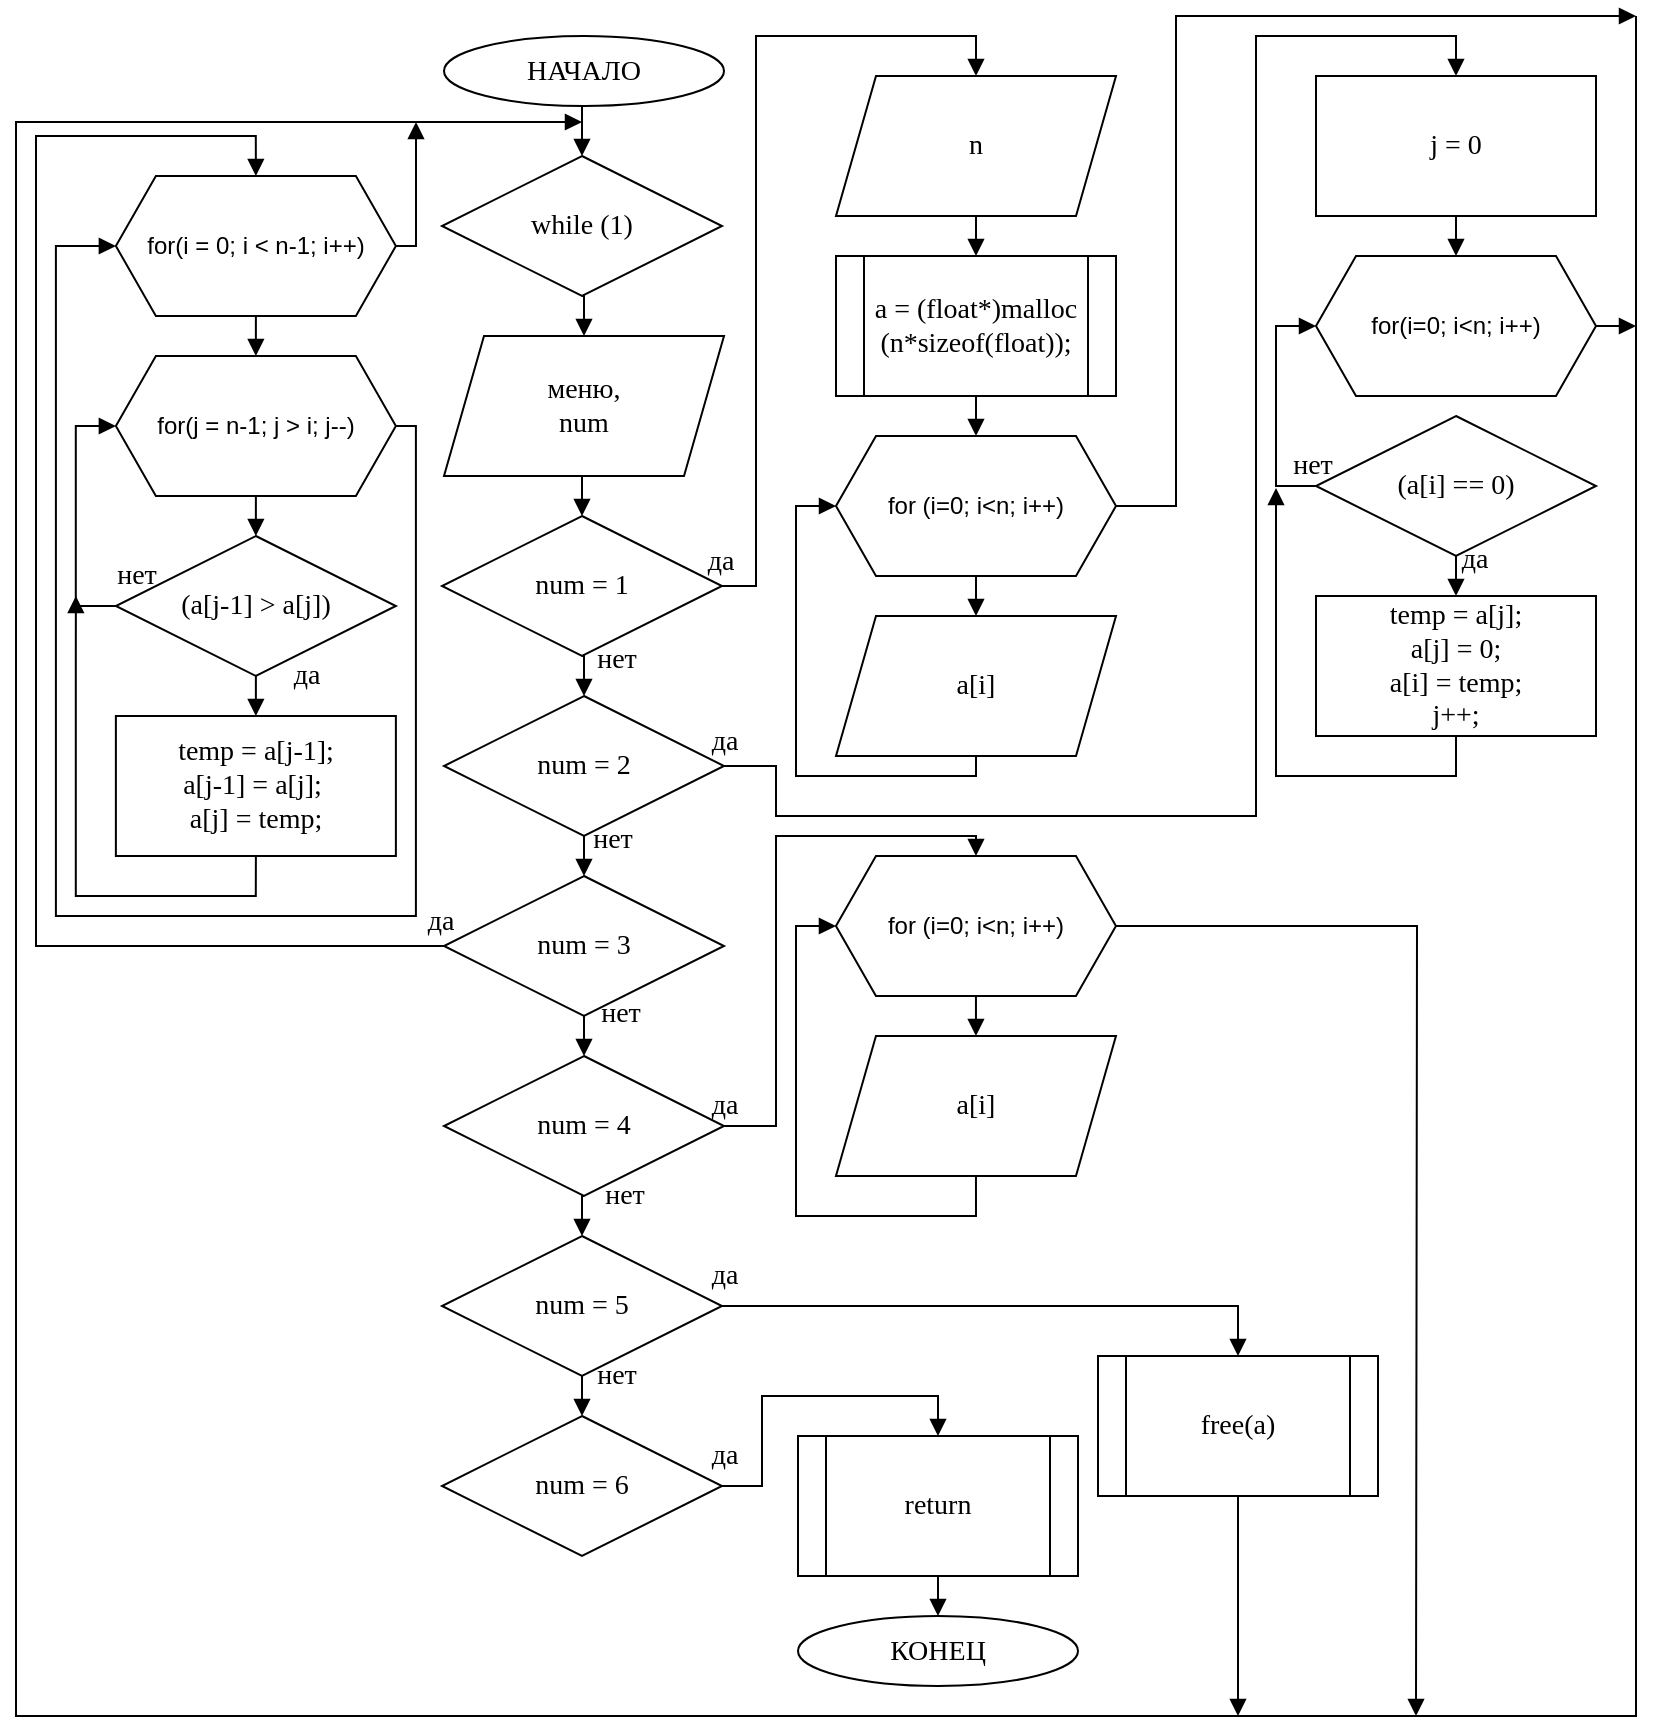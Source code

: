 <mxfile version="13.9.9" type="device"><diagram id="eKb-sfznicPIftsycDHz" name="Страница 1"><mxGraphModel dx="2176" dy="1760" grid="1" gridSize="10" guides="1" tooltips="1" connect="1" arrows="1" fold="1" page="1" pageScale="1" pageWidth="827" pageHeight="1169" math="0" shadow="0"><root><mxCell id="0"/><mxCell id="1" parent="0"/><mxCell id="_fW_rDlcgqldSm4B1Lbh-3" style="edgeStyle=orthogonalEdgeStyle;rounded=0;orthogonalLoop=1;jettySize=auto;html=1;exitX=0.5;exitY=1;exitDx=0;exitDy=0;entryX=0.5;entryY=0;entryDx=0;entryDy=0;endArrow=block;endFill=1;" parent="1" source="_fW_rDlcgqldSm4B1Lbh-1" target="_fW_rDlcgqldSm4B1Lbh-2" edge="1"><mxGeometry relative="1" as="geometry"/></mxCell><mxCell id="_fW_rDlcgqldSm4B1Lbh-1" value="НАЧАЛО" style="ellipse;whiteSpace=wrap;html=1;fontSize=14;fontFamily=Times New Roman;labelBorderColor=none;strokeWidth=1;" parent="1" vertex="1"><mxGeometry x="223" y="20" width="140" height="35" as="geometry"/></mxCell><mxCell id="_fW_rDlcgqldSm4B1Lbh-5" style="edgeStyle=orthogonalEdgeStyle;rounded=0;orthogonalLoop=1;jettySize=auto;html=1;exitX=0.5;exitY=1;exitDx=0;exitDy=0;entryX=0.5;entryY=0;entryDx=0;entryDy=0;endArrow=block;endFill=1;" parent="1" source="_fW_rDlcgqldSm4B1Lbh-2" target="_fW_rDlcgqldSm4B1Lbh-4" edge="1"><mxGeometry relative="1" as="geometry"/></mxCell><mxCell id="_fW_rDlcgqldSm4B1Lbh-2" value="while (1)" style="rhombus;whiteSpace=wrap;html=1;strokeWidth=1;fontFamily=Times New Roman;fontSize=14;" parent="1" vertex="1"><mxGeometry x="222" y="80" width="140" height="70" as="geometry"/></mxCell><mxCell id="_fW_rDlcgqldSm4B1Lbh-7" style="edgeStyle=orthogonalEdgeStyle;rounded=0;orthogonalLoop=1;jettySize=auto;html=1;exitX=0.5;exitY=1;exitDx=0;exitDy=0;entryX=0.5;entryY=0;entryDx=0;entryDy=0;endArrow=block;endFill=1;" parent="1" source="_fW_rDlcgqldSm4B1Lbh-4" target="_fW_rDlcgqldSm4B1Lbh-6" edge="1"><mxGeometry relative="1" as="geometry"/></mxCell><mxCell id="_fW_rDlcgqldSm4B1Lbh-4" value="меню,&lt;br&gt;num" style="shape=parallelogram;perimeter=parallelogramPerimeter;whiteSpace=wrap;html=1;fixedSize=1;strokeWidth=1;fontFamily=Times New Roman;fontSize=14;" parent="1" vertex="1"><mxGeometry x="223" y="170" width="140" height="70" as="geometry"/></mxCell><mxCell id="_fW_rDlcgqldSm4B1Lbh-15" style="edgeStyle=orthogonalEdgeStyle;rounded=0;orthogonalLoop=1;jettySize=auto;html=1;exitX=0.5;exitY=1;exitDx=0;exitDy=0;entryX=0.5;entryY=0;entryDx=0;entryDy=0;endArrow=block;endFill=1;" parent="1" source="_fW_rDlcgqldSm4B1Lbh-6" target="_fW_rDlcgqldSm4B1Lbh-8" edge="1"><mxGeometry relative="1" as="geometry"/></mxCell><mxCell id="_fW_rDlcgqldSm4B1Lbh-24" style="edgeStyle=orthogonalEdgeStyle;rounded=0;orthogonalLoop=1;jettySize=auto;html=1;exitX=1;exitY=0.5;exitDx=0;exitDy=0;entryX=0.5;entryY=0;entryDx=0;entryDy=0;endArrow=block;endFill=1;" parent="1" source="_fW_rDlcgqldSm4B1Lbh-6" target="_fW_rDlcgqldSm4B1Lbh-32" edge="1"><mxGeometry relative="1" as="geometry"><mxPoint x="379.0" y="295.0" as="targetPoint"/><Array as="points"><mxPoint x="379" y="295"/><mxPoint x="379" y="20"/><mxPoint x="489" y="20"/></Array></mxGeometry></mxCell><mxCell id="_fW_rDlcgqldSm4B1Lbh-6" value="&lt;span&gt;num = 1&lt;/span&gt;" style="rhombus;whiteSpace=wrap;html=1;strokeWidth=1;fontFamily=Times New Roman;fontSize=14;" parent="1" vertex="1"><mxGeometry x="222" y="260" width="140" height="70" as="geometry"/></mxCell><mxCell id="_fW_rDlcgqldSm4B1Lbh-19" style="edgeStyle=orthogonalEdgeStyle;rounded=0;orthogonalLoop=1;jettySize=auto;html=1;exitX=0.5;exitY=1;exitDx=0;exitDy=0;entryX=0.5;entryY=0;entryDx=0;entryDy=0;endArrow=block;endFill=1;" parent="1" source="_fW_rDlcgqldSm4B1Lbh-8" target="_fW_rDlcgqldSm4B1Lbh-9" edge="1"><mxGeometry relative="1" as="geometry"/></mxCell><mxCell id="_fW_rDlcgqldSm4B1Lbh-25" style="edgeStyle=orthogonalEdgeStyle;rounded=0;orthogonalLoop=1;jettySize=auto;html=1;exitX=1;exitY=0.5;exitDx=0;exitDy=0;endArrow=block;endFill=1;entryX=0.5;entryY=0;entryDx=0;entryDy=0;" parent="1" source="_fW_rDlcgqldSm4B1Lbh-8" target="_fW_rDlcgqldSm4B1Lbh-42" edge="1"><mxGeometry relative="1" as="geometry"><mxPoint x="379" y="385.412" as="targetPoint"/><Array as="points"><mxPoint x="389" y="385"/><mxPoint x="389" y="410"/><mxPoint x="629" y="410"/><mxPoint x="629" y="20"/><mxPoint x="729" y="20"/></Array></mxGeometry></mxCell><mxCell id="_fW_rDlcgqldSm4B1Lbh-8" value="&lt;span&gt;num = 2&lt;/span&gt;" style="rhombus;whiteSpace=wrap;html=1;strokeWidth=1;fontFamily=Times New Roman;fontSize=14;" parent="1" vertex="1"><mxGeometry x="223" y="350" width="140" height="70" as="geometry"/></mxCell><mxCell id="_fW_rDlcgqldSm4B1Lbh-26" style="edgeStyle=orthogonalEdgeStyle;rounded=0;orthogonalLoop=1;jettySize=auto;html=1;exitX=0.5;exitY=1;exitDx=0;exitDy=0;entryX=0.5;entryY=0;entryDx=0;entryDy=0;endArrow=block;endFill=1;" parent="1" source="_fW_rDlcgqldSm4B1Lbh-9" target="_fW_rDlcgqldSm4B1Lbh-10" edge="1"><mxGeometry relative="1" as="geometry"/></mxCell><mxCell id="_fW_rDlcgqldSm4B1Lbh-79" style="edgeStyle=orthogonalEdgeStyle;rounded=0;orthogonalLoop=1;jettySize=auto;html=1;exitX=0;exitY=0.5;exitDx=0;exitDy=0;entryX=0.5;entryY=0;entryDx=0;entryDy=0;endArrow=block;endFill=1;" parent="1" target="_fW_rDlcgqldSm4B1Lbh-53" edge="1"><mxGeometry relative="1" as="geometry"><mxPoint x="253" y="475" as="sourcePoint"/><Array as="points"><mxPoint x="19" y="475"/><mxPoint x="19" y="70"/><mxPoint x="129" y="70"/></Array></mxGeometry></mxCell><mxCell id="_fW_rDlcgqldSm4B1Lbh-9" value="&lt;span&gt;num = 3&lt;/span&gt;" style="rhombus;whiteSpace=wrap;html=1;strokeWidth=1;fontFamily=Times New Roman;fontSize=14;" parent="1" vertex="1"><mxGeometry x="223" y="440" width="140" height="70" as="geometry"/></mxCell><mxCell id="_fW_rDlcgqldSm4B1Lbh-27" style="edgeStyle=orthogonalEdgeStyle;rounded=0;orthogonalLoop=1;jettySize=auto;html=1;exitX=0.5;exitY=1;exitDx=0;exitDy=0;entryX=0.5;entryY=0;entryDx=0;entryDy=0;endArrow=block;endFill=1;" parent="1" source="_fW_rDlcgqldSm4B1Lbh-10" target="_fW_rDlcgqldSm4B1Lbh-11" edge="1"><mxGeometry relative="1" as="geometry"/></mxCell><mxCell id="_fW_rDlcgqldSm4B1Lbh-83" style="edgeStyle=orthogonalEdgeStyle;rounded=0;orthogonalLoop=1;jettySize=auto;html=1;exitX=1;exitY=0.5;exitDx=0;exitDy=0;endArrow=block;endFill=1;entryX=0.5;entryY=0;entryDx=0;entryDy=0;" parent="1" source="_fW_rDlcgqldSm4B1Lbh-10" target="_fW_rDlcgqldSm4B1Lbh-66" edge="1"><mxGeometry relative="1" as="geometry"><mxPoint x="429" y="420" as="targetPoint"/><Array as="points"><mxPoint x="389" y="565"/><mxPoint x="389" y="420"/><mxPoint x="489" y="420"/></Array></mxGeometry></mxCell><mxCell id="_fW_rDlcgqldSm4B1Lbh-10" value="&lt;span&gt;num = 4&lt;/span&gt;" style="rhombus;whiteSpace=wrap;html=1;strokeWidth=1;fontFamily=Times New Roman;fontSize=14;" parent="1" vertex="1"><mxGeometry x="223" y="530" width="140" height="70" as="geometry"/></mxCell><mxCell id="_fW_rDlcgqldSm4B1Lbh-28" style="edgeStyle=orthogonalEdgeStyle;rounded=0;orthogonalLoop=1;jettySize=auto;html=1;exitX=0.5;exitY=1;exitDx=0;exitDy=0;entryX=0.5;entryY=0;entryDx=0;entryDy=0;endArrow=block;endFill=1;" parent="1" source="_fW_rDlcgqldSm4B1Lbh-11" target="_fW_rDlcgqldSm4B1Lbh-12" edge="1"><mxGeometry relative="1" as="geometry"/></mxCell><mxCell id="_fW_rDlcgqldSm4B1Lbh-85" style="edgeStyle=orthogonalEdgeStyle;rounded=0;orthogonalLoop=1;jettySize=auto;html=1;exitX=1;exitY=0.5;exitDx=0;exitDy=0;entryX=0.5;entryY=0;entryDx=0;entryDy=0;endArrow=block;endFill=1;" parent="1" source="_fW_rDlcgqldSm4B1Lbh-11" target="_fW_rDlcgqldSm4B1Lbh-71" edge="1"><mxGeometry relative="1" as="geometry"/></mxCell><mxCell id="_fW_rDlcgqldSm4B1Lbh-11" value="&lt;span&gt;num = 5&lt;/span&gt;" style="rhombus;whiteSpace=wrap;html=1;strokeWidth=1;fontFamily=Times New Roman;fontSize=14;" parent="1" vertex="1"><mxGeometry x="222" y="620" width="140" height="70" as="geometry"/></mxCell><mxCell id="_fW_rDlcgqldSm4B1Lbh-91" style="edgeStyle=orthogonalEdgeStyle;rounded=0;orthogonalLoop=1;jettySize=auto;html=1;exitX=1;exitY=0.5;exitDx=0;exitDy=0;entryX=0.5;entryY=0;entryDx=0;entryDy=0;endArrow=block;endFill=1;" parent="1" source="_fW_rDlcgqldSm4B1Lbh-12" target="_fW_rDlcgqldSm4B1Lbh-90" edge="1"><mxGeometry relative="1" as="geometry"/></mxCell><mxCell id="_fW_rDlcgqldSm4B1Lbh-12" value="&lt;span&gt;num = 6&lt;/span&gt;" style="rhombus;whiteSpace=wrap;html=1;strokeWidth=1;fontFamily=Times New Roman;fontSize=14;" parent="1" vertex="1"><mxGeometry x="222" y="710" width="140" height="70" as="geometry"/></mxCell><mxCell id="_fW_rDlcgqldSm4B1Lbh-29" style="edgeStyle=orthogonalEdgeStyle;rounded=0;orthogonalLoop=1;jettySize=auto;html=1;endArrow=block;endFill=1;" parent="1" edge="1"><mxGeometry relative="1" as="geometry"><mxPoint x="292" y="63" as="targetPoint"/><mxPoint x="819" y="10" as="sourcePoint"/><Array as="points"><mxPoint x="819" y="860"/><mxPoint x="9" y="860"/><mxPoint x="9" y="63"/></Array></mxGeometry></mxCell><mxCell id="_fW_rDlcgqldSm4B1Lbh-34" style="edgeStyle=orthogonalEdgeStyle;rounded=0;orthogonalLoop=1;jettySize=auto;html=1;exitX=0.5;exitY=1;exitDx=0;exitDy=0;entryX=0.5;entryY=0;entryDx=0;entryDy=0;endArrow=block;endFill=1;" parent="1" target="_fW_rDlcgqldSm4B1Lbh-33" edge="1"><mxGeometry relative="1" as="geometry"><mxPoint x="489" y="200" as="sourcePoint"/></mxGeometry></mxCell><mxCell id="_fW_rDlcgqldSm4B1Lbh-73" style="edgeStyle=orthogonalEdgeStyle;rounded=0;orthogonalLoop=1;jettySize=auto;html=1;exitX=0.5;exitY=1;exitDx=0;exitDy=0;entryX=0.5;entryY=0;entryDx=0;entryDy=0;endArrow=block;endFill=1;" parent="1" source="_fW_rDlcgqldSm4B1Lbh-32" target="_fW_rDlcgqldSm4B1Lbh-72" edge="1"><mxGeometry relative="1" as="geometry"/></mxCell><mxCell id="_fW_rDlcgqldSm4B1Lbh-32" value="n" style="shape=parallelogram;perimeter=parallelogramPerimeter;whiteSpace=wrap;html=1;fixedSize=1;strokeWidth=1;fontFamily=Times New Roman;fontSize=14;" parent="1" vertex="1"><mxGeometry x="419" y="40" width="140" height="70" as="geometry"/></mxCell><mxCell id="_fW_rDlcgqldSm4B1Lbh-36" style="edgeStyle=orthogonalEdgeStyle;rounded=0;orthogonalLoop=1;jettySize=auto;html=1;exitX=0.5;exitY=1;exitDx=0;exitDy=0;entryX=0.5;entryY=0;entryDx=0;entryDy=0;endArrow=block;endFill=1;" parent="1" source="_fW_rDlcgqldSm4B1Lbh-33" target="_fW_rDlcgqldSm4B1Lbh-35" edge="1"><mxGeometry relative="1" as="geometry"/></mxCell><mxCell id="_fW_rDlcgqldSm4B1Lbh-74" style="edgeStyle=orthogonalEdgeStyle;rounded=0;orthogonalLoop=1;jettySize=auto;html=1;exitX=1;exitY=0.5;exitDx=0;exitDy=0;endArrow=block;endFill=1;" parent="1" source="_fW_rDlcgqldSm4B1Lbh-33" edge="1"><mxGeometry relative="1" as="geometry"><mxPoint x="819" y="10" as="targetPoint"/><Array as="points"><mxPoint x="589" y="255"/><mxPoint x="589" y="10"/></Array></mxGeometry></mxCell><mxCell id="_fW_rDlcgqldSm4B1Lbh-33" value="for (i=0; i&amp;lt;n; i++)" style="shape=hexagon;perimeter=hexagonPerimeter2;whiteSpace=wrap;html=1;fixedSize=1;" parent="1" vertex="1"><mxGeometry x="419" y="220.0" width="140" height="70" as="geometry"/></mxCell><mxCell id="_fW_rDlcgqldSm4B1Lbh-37" style="edgeStyle=orthogonalEdgeStyle;rounded=0;orthogonalLoop=1;jettySize=auto;html=1;exitX=0.5;exitY=1;exitDx=0;exitDy=0;entryX=0;entryY=0.5;entryDx=0;entryDy=0;endArrow=block;endFill=1;" parent="1" source="_fW_rDlcgqldSm4B1Lbh-35" target="_fW_rDlcgqldSm4B1Lbh-33" edge="1"><mxGeometry relative="1" as="geometry"><Array as="points"><mxPoint x="489" y="390"/><mxPoint x="399" y="390"/><mxPoint x="399" y="255"/></Array></mxGeometry></mxCell><mxCell id="_fW_rDlcgqldSm4B1Lbh-35" value="a[i]" style="shape=parallelogram;perimeter=parallelogramPerimeter;whiteSpace=wrap;html=1;fixedSize=1;strokeWidth=1;fontFamily=Times New Roman;fontSize=14;" parent="1" vertex="1"><mxGeometry x="419" y="310" width="140" height="70" as="geometry"/></mxCell><mxCell id="_fW_rDlcgqldSm4B1Lbh-44" style="edgeStyle=orthogonalEdgeStyle;rounded=0;orthogonalLoop=1;jettySize=auto;html=1;exitX=0.5;exitY=1;exitDx=0;exitDy=0;entryX=0.5;entryY=0;entryDx=0;entryDy=0;endArrow=block;endFill=1;" parent="1" source="_fW_rDlcgqldSm4B1Lbh-42" target="_fW_rDlcgqldSm4B1Lbh-43" edge="1"><mxGeometry relative="1" as="geometry"/></mxCell><mxCell id="_fW_rDlcgqldSm4B1Lbh-42" value="j = 0" style="rounded=0;whiteSpace=wrap;html=1;strokeWidth=1;fontFamily=Times New Roman;fontSize=14;" parent="1" vertex="1"><mxGeometry x="659" y="40" width="140" height="70" as="geometry"/></mxCell><mxCell id="_fW_rDlcgqldSm4B1Lbh-52" style="edgeStyle=orthogonalEdgeStyle;rounded=0;orthogonalLoop=1;jettySize=auto;html=1;exitX=1;exitY=0.5;exitDx=0;exitDy=0;endArrow=block;endFill=1;" parent="1" source="_fW_rDlcgqldSm4B1Lbh-43" edge="1"><mxGeometry relative="1" as="geometry"><mxPoint x="819" y="165" as="targetPoint"/></mxGeometry></mxCell><mxCell id="_fW_rDlcgqldSm4B1Lbh-43" value="for(i=0; i&amp;lt;n; i++)" style="shape=hexagon;perimeter=hexagonPerimeter2;whiteSpace=wrap;html=1;fixedSize=1;" parent="1" vertex="1"><mxGeometry x="659" y="130.0" width="140" height="70" as="geometry"/></mxCell><mxCell id="_fW_rDlcgqldSm4B1Lbh-47" style="edgeStyle=orthogonalEdgeStyle;rounded=0;orthogonalLoop=1;jettySize=auto;html=1;exitX=0.5;exitY=1;exitDx=0;exitDy=0;entryX=0.5;entryY=0;entryDx=0;entryDy=0;endArrow=block;endFill=1;" parent="1" source="_fW_rDlcgqldSm4B1Lbh-45" target="_fW_rDlcgqldSm4B1Lbh-46" edge="1"><mxGeometry relative="1" as="geometry"/></mxCell><mxCell id="_fW_rDlcgqldSm4B1Lbh-49" style="edgeStyle=orthogonalEdgeStyle;rounded=0;orthogonalLoop=1;jettySize=auto;html=1;exitX=0;exitY=0.5;exitDx=0;exitDy=0;entryX=0;entryY=0.5;entryDx=0;entryDy=0;endArrow=block;endFill=1;" parent="1" source="_fW_rDlcgqldSm4B1Lbh-45" target="_fW_rDlcgqldSm4B1Lbh-43" edge="1"><mxGeometry relative="1" as="geometry"/></mxCell><mxCell id="_fW_rDlcgqldSm4B1Lbh-45" value="(a[i] == 0)" style="rhombus;whiteSpace=wrap;html=1;strokeWidth=1;fontFamily=Times New Roman;fontSize=14;" parent="1" vertex="1"><mxGeometry x="659" y="210" width="140" height="70" as="geometry"/></mxCell><mxCell id="_fW_rDlcgqldSm4B1Lbh-51" style="edgeStyle=orthogonalEdgeStyle;rounded=0;orthogonalLoop=1;jettySize=auto;html=1;exitX=0.5;exitY=1;exitDx=0;exitDy=0;endArrow=block;endFill=1;" parent="1" source="_fW_rDlcgqldSm4B1Lbh-46" edge="1"><mxGeometry relative="1" as="geometry"><mxPoint x="639" y="246" as="targetPoint"/></mxGeometry></mxCell><mxCell id="_fW_rDlcgqldSm4B1Lbh-46" value="&lt;div&gt;&lt;span&gt;&#9;&#9;&#9;&#9;&#9;&#9;&lt;/span&gt;temp = a[j];&lt;/div&gt;&lt;div&gt;&lt;span&gt;&#9;&#9;&#9;&#9;&#9;&#9;&lt;/span&gt;a[j] = 0;&lt;/div&gt;&lt;div&gt;&lt;span&gt;&#9;&#9;&#9;&#9;&#9;&#9;&lt;/span&gt;a[i] = temp;&lt;/div&gt;&lt;div&gt;&lt;span&gt;&#9;&#9;&#9;&#9;&#9;&#9;&lt;/span&gt;j++;&lt;/div&gt;" style="rounded=0;whiteSpace=wrap;html=1;strokeWidth=1;fontFamily=Times New Roman;fontSize=14;" parent="1" vertex="1"><mxGeometry x="659" y="300" width="140" height="70" as="geometry"/></mxCell><mxCell id="_fW_rDlcgqldSm4B1Lbh-48" value="да" style="text;html=1;align=center;verticalAlign=middle;resizable=0;points=[];autosize=1;fontSize=14;fontFamily=Times New Roman;" parent="1" vertex="1"><mxGeometry x="723" y="272" width="30" height="20" as="geometry"/></mxCell><mxCell id="_fW_rDlcgqldSm4B1Lbh-50" value="нет" style="text;html=1;align=center;verticalAlign=middle;resizable=0;points=[];autosize=1;fontSize=14;fontFamily=Times New Roman;" parent="1" vertex="1"><mxGeometry x="637" y="225" width="40" height="20" as="geometry"/></mxCell><mxCell id="_fW_rDlcgqldSm4B1Lbh-55" style="edgeStyle=orthogonalEdgeStyle;rounded=0;orthogonalLoop=1;jettySize=auto;html=1;exitX=0.5;exitY=1;exitDx=0;exitDy=0;entryX=0.5;entryY=0;entryDx=0;entryDy=0;endArrow=block;endFill=1;" parent="1" source="_fW_rDlcgqldSm4B1Lbh-53" target="_fW_rDlcgqldSm4B1Lbh-54" edge="1"><mxGeometry relative="1" as="geometry"/></mxCell><mxCell id="_fW_rDlcgqldSm4B1Lbh-82" style="edgeStyle=orthogonalEdgeStyle;rounded=0;orthogonalLoop=1;jettySize=auto;html=1;exitX=1;exitY=0.5;exitDx=0;exitDy=0;endArrow=block;endFill=1;" parent="1" source="_fW_rDlcgqldSm4B1Lbh-53" edge="1"><mxGeometry relative="1" as="geometry"><mxPoint x="209" y="63" as="targetPoint"/><Array as="points"><mxPoint x="209" y="125"/><mxPoint x="209" y="64"/></Array></mxGeometry></mxCell><mxCell id="_fW_rDlcgqldSm4B1Lbh-53" value="for(i = 0; i &amp;lt; n-1; i++)" style="shape=hexagon;perimeter=hexagonPerimeter2;whiteSpace=wrap;html=1;fixedSize=1;" parent="1" vertex="1"><mxGeometry x="58.94" y="90.0" width="140" height="70" as="geometry"/></mxCell><mxCell id="_fW_rDlcgqldSm4B1Lbh-57" style="edgeStyle=orthogonalEdgeStyle;rounded=0;orthogonalLoop=1;jettySize=auto;html=1;exitX=0.5;exitY=1;exitDx=0;exitDy=0;entryX=0.5;entryY=0;entryDx=0;entryDy=0;endArrow=block;endFill=1;" parent="1" source="_fW_rDlcgqldSm4B1Lbh-54" target="_fW_rDlcgqldSm4B1Lbh-56" edge="1"><mxGeometry relative="1" as="geometry"/></mxCell><mxCell id="_fW_rDlcgqldSm4B1Lbh-64" style="edgeStyle=orthogonalEdgeStyle;rounded=0;orthogonalLoop=1;jettySize=auto;html=1;exitX=1;exitY=0.5;exitDx=0;exitDy=0;endArrow=block;endFill=1;entryX=0;entryY=0.5;entryDx=0;entryDy=0;" parent="1" source="_fW_rDlcgqldSm4B1Lbh-54" target="_fW_rDlcgqldSm4B1Lbh-53" edge="1"><mxGeometry relative="1" as="geometry"><mxPoint x="-71.06" y="330" as="targetPoint"/><Array as="points"><mxPoint x="208.94" y="215"/><mxPoint x="208.94" y="460"/><mxPoint x="28.94" y="460"/><mxPoint x="28.94" y="125"/></Array></mxGeometry></mxCell><mxCell id="_fW_rDlcgqldSm4B1Lbh-54" value="for(j = n-1; j &amp;gt; i; j--)" style="shape=hexagon;perimeter=hexagonPerimeter2;whiteSpace=wrap;html=1;fixedSize=1;" parent="1" vertex="1"><mxGeometry x="58.94" y="180.0" width="140" height="70" as="geometry"/></mxCell><mxCell id="_fW_rDlcgqldSm4B1Lbh-59" style="edgeStyle=orthogonalEdgeStyle;rounded=0;orthogonalLoop=1;jettySize=auto;html=1;exitX=0.5;exitY=1;exitDx=0;exitDy=0;entryX=0.5;entryY=0;entryDx=0;entryDy=0;endArrow=block;endFill=1;" parent="1" source="_fW_rDlcgqldSm4B1Lbh-56" target="_fW_rDlcgqldSm4B1Lbh-58" edge="1"><mxGeometry relative="1" as="geometry"/></mxCell><mxCell id="_fW_rDlcgqldSm4B1Lbh-61" style="edgeStyle=orthogonalEdgeStyle;rounded=0;orthogonalLoop=1;jettySize=auto;html=1;exitX=0;exitY=0.5;exitDx=0;exitDy=0;entryX=0;entryY=0.5;entryDx=0;entryDy=0;endArrow=block;endFill=1;" parent="1" source="_fW_rDlcgqldSm4B1Lbh-56" target="_fW_rDlcgqldSm4B1Lbh-54" edge="1"><mxGeometry relative="1" as="geometry"/></mxCell><mxCell id="_fW_rDlcgqldSm4B1Lbh-56" value="(a[j-1] &amp;gt; a[j])" style="rhombus;whiteSpace=wrap;html=1;strokeWidth=1;fontFamily=Times New Roman;fontSize=14;" parent="1" vertex="1"><mxGeometry x="58.94" y="270" width="140" height="70" as="geometry"/></mxCell><mxCell id="_fW_rDlcgqldSm4B1Lbh-62" style="edgeStyle=orthogonalEdgeStyle;rounded=0;orthogonalLoop=1;jettySize=auto;html=1;exitX=0.5;exitY=1;exitDx=0;exitDy=0;endArrow=block;endFill=1;" parent="1" source="_fW_rDlcgqldSm4B1Lbh-58" edge="1"><mxGeometry relative="1" as="geometry"><mxPoint x="38.94" y="300" as="targetPoint"/></mxGeometry></mxCell><mxCell id="_fW_rDlcgqldSm4B1Lbh-58" value="&lt;div&gt;&lt;span&gt;&#9;&#9;&#9;&#9;&#9;&#9;&#9;&lt;/span&gt;temp = a[j-1];&lt;/div&gt;&lt;div&gt;&lt;span&gt;&#9;&#9;&#9;&#9;&#9;&#9;&#9;&lt;/span&gt;a[j-1] = a[j];&amp;nbsp;&lt;/div&gt;&lt;div&gt;&lt;span&gt;&#9;&#9;&#9;&#9;&#9;&#9;&#9;&lt;/span&gt;a[j] = temp;&lt;/div&gt;" style="rounded=0;whiteSpace=wrap;html=1;strokeWidth=1;fontFamily=Times New Roman;fontSize=14;" parent="1" vertex="1"><mxGeometry x="58.94" y="360" width="140" height="70" as="geometry"/></mxCell><mxCell id="_fW_rDlcgqldSm4B1Lbh-60" value="да" style="text;html=1;align=center;verticalAlign=middle;resizable=0;points=[];autosize=1;fontSize=14;fontFamily=Times New Roman;" parent="1" vertex="1"><mxGeometry x="138.94" y="330" width="30" height="20" as="geometry"/></mxCell><mxCell id="_fW_rDlcgqldSm4B1Lbh-63" value="нет" style="text;html=1;align=center;verticalAlign=middle;resizable=0;points=[];autosize=1;fontSize=14;fontFamily=Times New Roman;" parent="1" vertex="1"><mxGeometry x="48.94" y="280" width="40" height="20" as="geometry"/></mxCell><mxCell id="_fW_rDlcgqldSm4B1Lbh-68" style="edgeStyle=orthogonalEdgeStyle;rounded=0;orthogonalLoop=1;jettySize=auto;html=1;exitX=0.5;exitY=1;exitDx=0;exitDy=0;entryX=0.5;entryY=0;entryDx=0;entryDy=0;endArrow=block;endFill=1;" parent="1" source="_fW_rDlcgqldSm4B1Lbh-66" target="_fW_rDlcgqldSm4B1Lbh-67" edge="1"><mxGeometry relative="1" as="geometry"/></mxCell><mxCell id="_fW_rDlcgqldSm4B1Lbh-70" style="edgeStyle=orthogonalEdgeStyle;rounded=0;orthogonalLoop=1;jettySize=auto;html=1;exitX=1;exitY=0.5;exitDx=0;exitDy=0;endArrow=block;endFill=1;" parent="1" source="_fW_rDlcgqldSm4B1Lbh-66" edge="1"><mxGeometry relative="1" as="geometry"><mxPoint x="709" y="860" as="targetPoint"/></mxGeometry></mxCell><mxCell id="_fW_rDlcgqldSm4B1Lbh-66" value="for (i=0; i&amp;lt;n; i++)" style="shape=hexagon;perimeter=hexagonPerimeter2;whiteSpace=wrap;html=1;fixedSize=1;" parent="1" vertex="1"><mxGeometry x="418.98" y="430.0" width="140" height="70" as="geometry"/></mxCell><mxCell id="_fW_rDlcgqldSm4B1Lbh-69" style="edgeStyle=orthogonalEdgeStyle;rounded=0;orthogonalLoop=1;jettySize=auto;html=1;exitX=0.5;exitY=1;exitDx=0;exitDy=0;entryX=0;entryY=0.5;entryDx=0;entryDy=0;endArrow=block;endFill=1;" parent="1" source="_fW_rDlcgqldSm4B1Lbh-67" target="_fW_rDlcgqldSm4B1Lbh-66" edge="1"><mxGeometry relative="1" as="geometry"/></mxCell><mxCell id="_fW_rDlcgqldSm4B1Lbh-67" value="a[i]" style="shape=parallelogram;perimeter=parallelogramPerimeter;whiteSpace=wrap;html=1;fixedSize=1;strokeWidth=1;fontFamily=Times New Roman;fontSize=14;" parent="1" vertex="1"><mxGeometry x="418.98" y="520" width="140" height="70" as="geometry"/></mxCell><mxCell id="dNfBVxKq-dqS8nt_th1A-3" style="edgeStyle=orthogonalEdgeStyle;rounded=0;orthogonalLoop=1;jettySize=auto;html=1;exitX=0.5;exitY=1;exitDx=0;exitDy=0;endArrow=block;endFill=1;" edge="1" parent="1" source="_fW_rDlcgqldSm4B1Lbh-71"><mxGeometry relative="1" as="geometry"><mxPoint x="620" y="860" as="targetPoint"/></mxGeometry></mxCell><mxCell id="_fW_rDlcgqldSm4B1Lbh-71" value="free(a)" style="shape=process;whiteSpace=wrap;html=1;backgroundOutline=1;strokeWidth=1;fontFamily=Times New Roman;fontSize=14;" parent="1" vertex="1"><mxGeometry x="550.0" y="680" width="140" height="70" as="geometry"/></mxCell><mxCell id="_fW_rDlcgqldSm4B1Lbh-72" value="a = (float*)malloc&lt;br&gt;(n*sizeof(float));" style="shape=process;whiteSpace=wrap;html=1;backgroundOutline=1;strokeWidth=1;fontFamily=Times New Roman;fontSize=14;" parent="1" vertex="1"><mxGeometry x="419.0" y="130" width="140" height="70" as="geometry"/></mxCell><mxCell id="_fW_rDlcgqldSm4B1Lbh-75" value="да" style="text;html=1;align=center;verticalAlign=middle;resizable=0;points=[];autosize=1;fontSize=14;fontFamily=Times New Roman;" parent="1" vertex="1"><mxGeometry x="346" y="273" width="30" height="20" as="geometry"/></mxCell><mxCell id="_fW_rDlcgqldSm4B1Lbh-76" value="нет" style="text;html=1;align=center;verticalAlign=middle;resizable=0;points=[];autosize=1;fontSize=14;fontFamily=Times New Roman;" parent="1" vertex="1"><mxGeometry x="289" y="322" width="40" height="20" as="geometry"/></mxCell><mxCell id="_fW_rDlcgqldSm4B1Lbh-77" value="да" style="text;html=1;align=center;verticalAlign=middle;resizable=0;points=[];autosize=1;fontSize=14;fontFamily=Times New Roman;" parent="1" vertex="1"><mxGeometry x="348" y="363" width="30" height="20" as="geometry"/></mxCell><mxCell id="_fW_rDlcgqldSm4B1Lbh-78" value="нет" style="text;html=1;align=center;verticalAlign=middle;resizable=0;points=[];autosize=1;fontSize=14;fontFamily=Times New Roman;" parent="1" vertex="1"><mxGeometry x="287" y="412" width="40" height="20" as="geometry"/></mxCell><mxCell id="_fW_rDlcgqldSm4B1Lbh-80" value="да" style="text;html=1;align=center;verticalAlign=middle;resizable=0;points=[];autosize=1;fontSize=14;fontFamily=Times New Roman;" parent="1" vertex="1"><mxGeometry x="206" y="453" width="30" height="20" as="geometry"/></mxCell><mxCell id="_fW_rDlcgqldSm4B1Lbh-81" value="нет" style="text;html=1;align=center;verticalAlign=middle;resizable=0;points=[];autosize=1;fontSize=14;fontFamily=Times New Roman;" parent="1" vertex="1"><mxGeometry x="291" y="499" width="40" height="20" as="geometry"/></mxCell><mxCell id="_fW_rDlcgqldSm4B1Lbh-84" value="да" style="text;html=1;align=center;verticalAlign=middle;resizable=0;points=[];autosize=1;fontSize=14;fontFamily=Times New Roman;" parent="1" vertex="1"><mxGeometry x="348" y="545" width="30" height="20" as="geometry"/></mxCell><mxCell id="_fW_rDlcgqldSm4B1Lbh-86" value="да" style="text;html=1;align=center;verticalAlign=middle;resizable=0;points=[];autosize=1;fontSize=14;fontFamily=Times New Roman;" parent="1" vertex="1"><mxGeometry x="348" y="630" width="30" height="20" as="geometry"/></mxCell><mxCell id="_fW_rDlcgqldSm4B1Lbh-87" value="нет" style="text;html=1;align=center;verticalAlign=middle;resizable=0;points=[];autosize=1;fontSize=14;fontFamily=Times New Roman;" parent="1" vertex="1"><mxGeometry x="293" y="590" width="40" height="20" as="geometry"/></mxCell><mxCell id="_fW_rDlcgqldSm4B1Lbh-88" value="нет" style="text;html=1;align=center;verticalAlign=middle;resizable=0;points=[];autosize=1;fontSize=14;fontFamily=Times New Roman;" parent="1" vertex="1"><mxGeometry x="289" y="680" width="40" height="20" as="geometry"/></mxCell><mxCell id="_fW_rDlcgqldSm4B1Lbh-89" value="да" style="text;html=1;align=center;verticalAlign=middle;resizable=0;points=[];autosize=1;fontSize=14;fontFamily=Times New Roman;" parent="1" vertex="1"><mxGeometry x="348" y="720" width="30" height="20" as="geometry"/></mxCell><mxCell id="dNfBVxKq-dqS8nt_th1A-2" style="edgeStyle=orthogonalEdgeStyle;rounded=0;orthogonalLoop=1;jettySize=auto;html=1;exitX=0.5;exitY=1;exitDx=0;exitDy=0;entryX=0.5;entryY=0;entryDx=0;entryDy=0;endArrow=block;endFill=1;" edge="1" parent="1" source="_fW_rDlcgqldSm4B1Lbh-90" target="dNfBVxKq-dqS8nt_th1A-1"><mxGeometry relative="1" as="geometry"/></mxCell><mxCell id="_fW_rDlcgqldSm4B1Lbh-90" value="return" style="shape=process;whiteSpace=wrap;html=1;backgroundOutline=1;strokeWidth=1;fontFamily=Times New Roman;fontSize=14;" parent="1" vertex="1"><mxGeometry x="400.0" y="720" width="140" height="70" as="geometry"/></mxCell><mxCell id="dNfBVxKq-dqS8nt_th1A-1" value="КОНЕЦ" style="ellipse;whiteSpace=wrap;html=1;fontSize=14;fontFamily=Times New Roman;labelBorderColor=none;strokeWidth=1;" vertex="1" parent="1"><mxGeometry x="400" y="810" width="140" height="35" as="geometry"/></mxCell></root></mxGraphModel></diagram></mxfile>